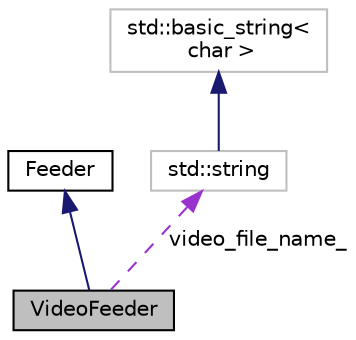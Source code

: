 digraph "VideoFeeder"
{
 // LATEX_PDF_SIZE
  edge [fontname="Helvetica",fontsize="10",labelfontname="Helvetica",labelfontsize="10"];
  node [fontname="Helvetica",fontsize="10",shape=record];
  Node1 [label="VideoFeeder",height=0.2,width=0.4,color="black", fillcolor="grey75", style="filled", fontcolor="black",tooltip="Sobrecarga de la clase Feeder para abrir un archivo de video."];
  Node2 -> Node1 [dir="back",color="midnightblue",fontsize="10",style="solid",fontname="Helvetica"];
  Node2 [label="Feeder",height=0.2,width=0.4,color="black", fillcolor="white", style="filled",URL="$class_feeder.html",tooltip="Clase abstracta para proveer obtener nuevos mats."];
  Node3 -> Node1 [dir="back",color="darkorchid3",fontsize="10",style="dashed",label=" video_file_name_" ,fontname="Helvetica"];
  Node3 [label="std::string",height=0.2,width=0.4,color="grey75", fillcolor="white", style="filled",tooltip="STL class."];
  Node4 -> Node3 [dir="back",color="midnightblue",fontsize="10",style="solid",fontname="Helvetica"];
  Node4 [label="std::basic_string\<\l char \>",height=0.2,width=0.4,color="grey75", fillcolor="white", style="filled",tooltip="STL class."];
}
